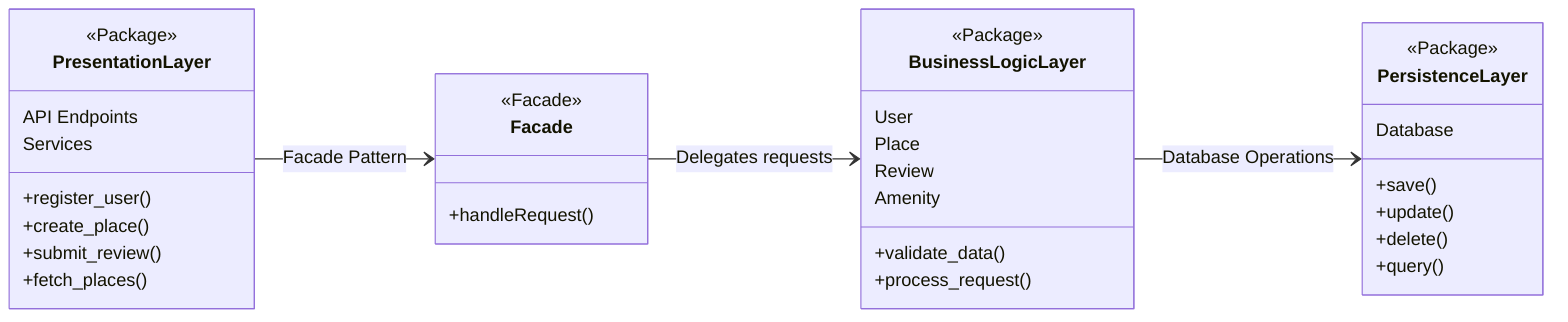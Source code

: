 classDiagram
    direction LR

    %% Presentation Layer Package
    class PresentationLayer {
        <<Package>>
        API Endpoints
        Services
        +register_user()
        +create_place()
        +submit_review()
        +fetch_places()
    }

    %% Facade Component within the Business Logic context
    class Facade {
        <<Facade>>
        +handleRequest()
    }

    %% Business Logic Layer Package
    class BusinessLogicLayer {
        <<Package>>
        User
        Place
        Review
        Amenity
        +validate_data()
        +process_request()
    }

    %% Persistence Layer Package
    class PersistenceLayer {
        <<Package>>
        Database
        +save()
        +update()
        +delete()
        +query()
    }

    %% Relationships indicating communication pathways
    PresentationLayer --> Facade : Facade Pattern
    Facade --> BusinessLogicLayer : Delegates requests
    BusinessLogicLayer --> PersistenceLayer : Database Operations